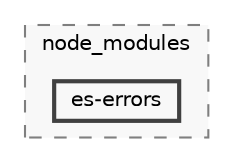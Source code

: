 digraph "backend/node_modules/es-errors"
{
 // LATEX_PDF_SIZE
  bgcolor="transparent";
  edge [fontname=Helvetica,fontsize=10,labelfontname=Helvetica,labelfontsize=10];
  node [fontname=Helvetica,fontsize=10,shape=box,height=0.2,width=0.4];
  compound=true
  subgraph clusterdir_86dbea9de526ba50b112ba867d8b4b1f {
    graph [ bgcolor="#f8f8f8", pencolor="grey50", label="node_modules", fontname=Helvetica,fontsize=10 style="filled,dashed", URL="dir_86dbea9de526ba50b112ba867d8b4b1f.html",tooltip=""]
  dir_285b89b591f6991fb9a976da256741f2 [label="es-errors", fillcolor="#f8f8f8", color="grey25", style="filled,bold", URL="dir_285b89b591f6991fb9a976da256741f2.html",tooltip=""];
  }
}

